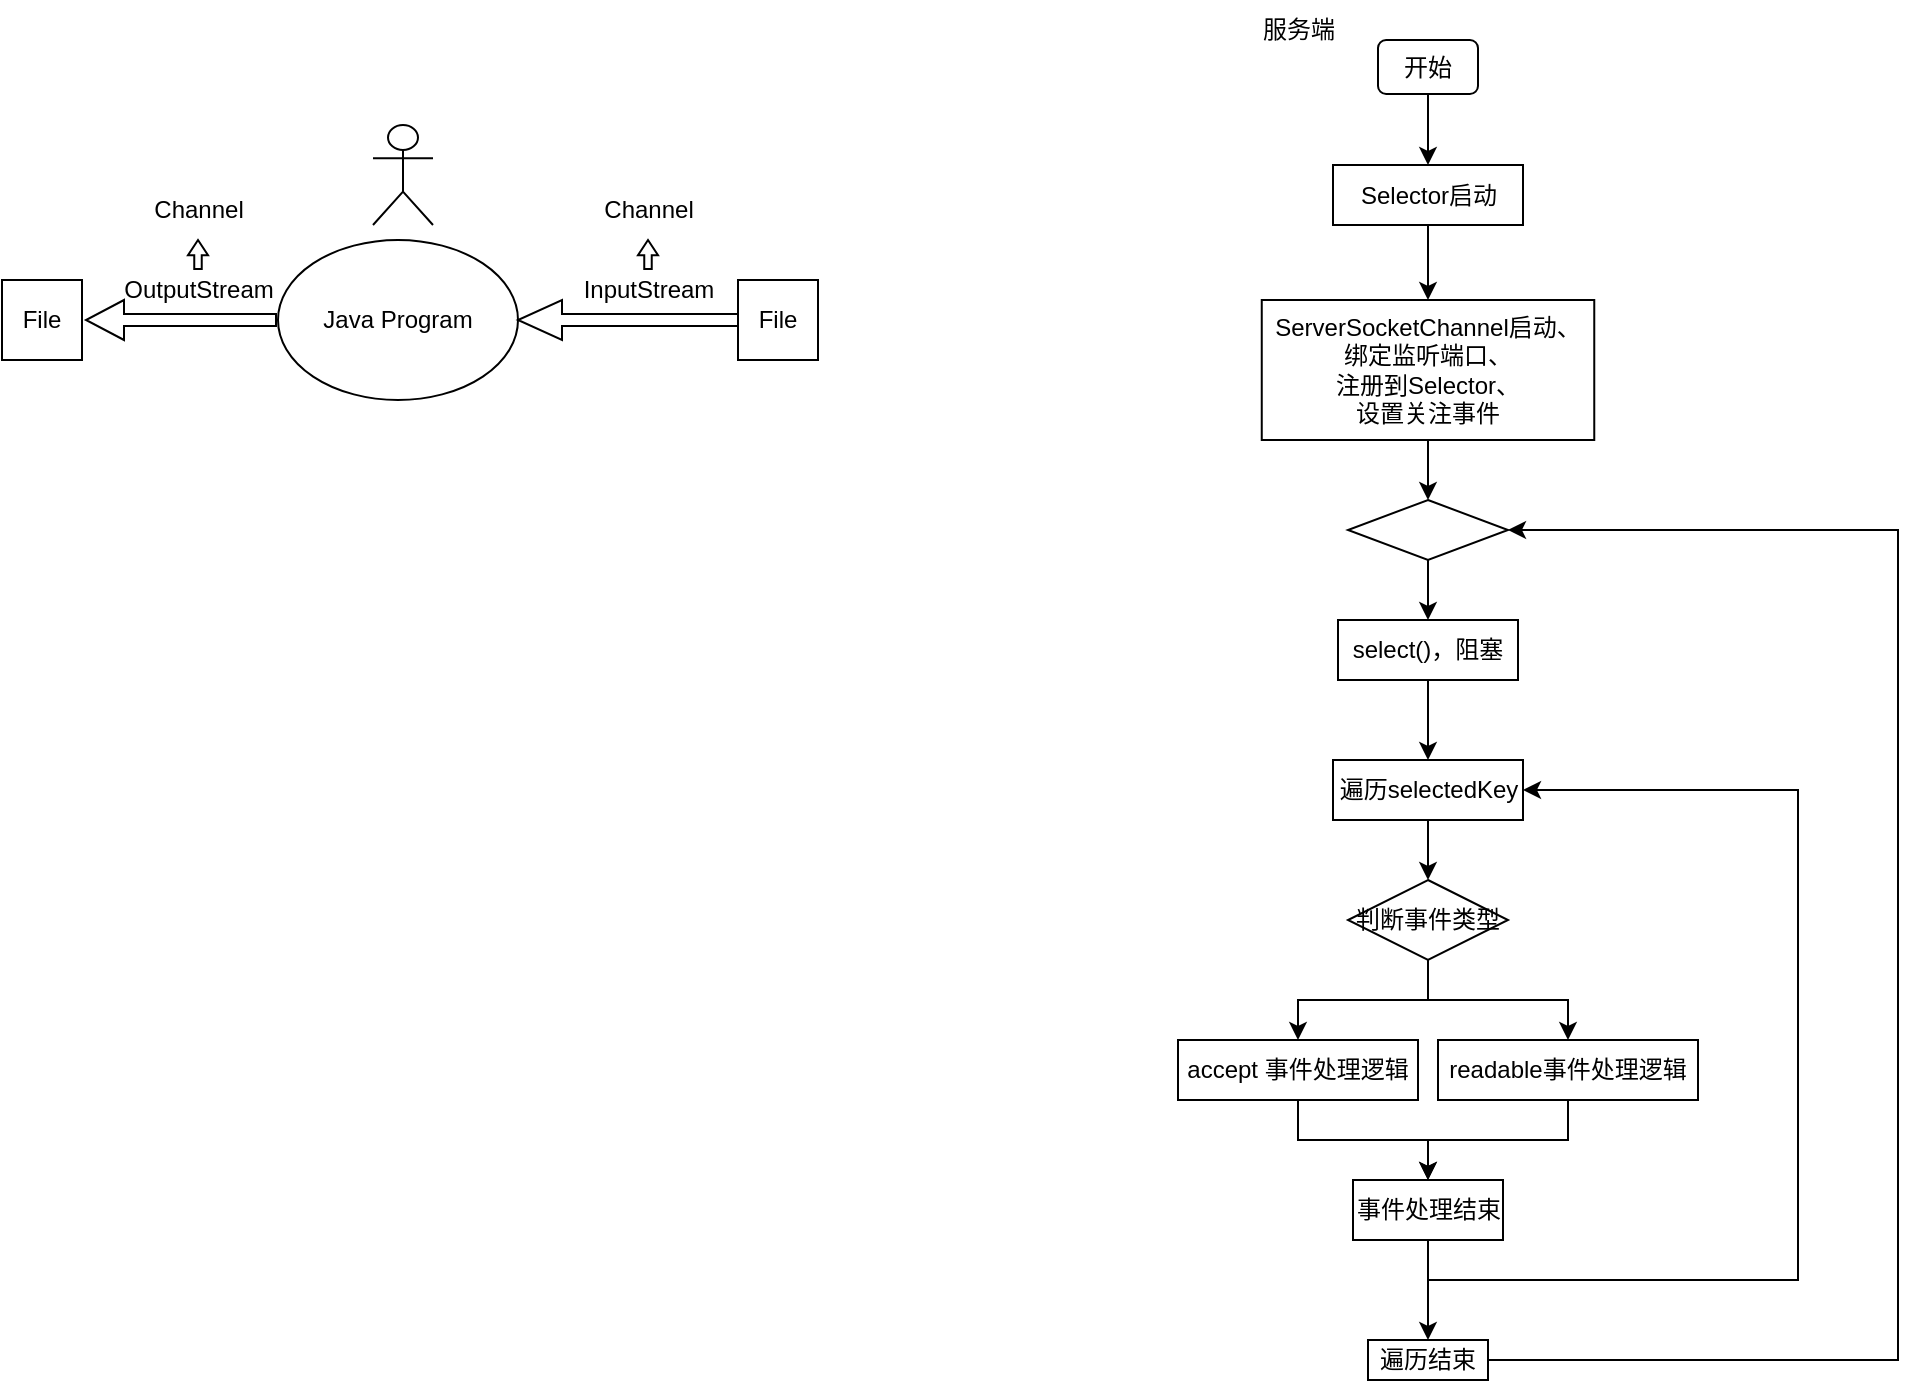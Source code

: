 <mxfile version="24.7.5">
  <diagram name="第 1 页" id="k_L87vpVJMxWFClD1Jou">
    <mxGraphModel dx="1843" dy="746" grid="1" gridSize="10" guides="1" tooltips="1" connect="1" arrows="1" fold="1" page="1" pageScale="1" pageWidth="1654" pageHeight="2336" math="0" shadow="0">
      <root>
        <mxCell id="0" />
        <mxCell id="1" parent="0" />
        <mxCell id="2XFg3Gak4tkVolBtVetQ-1" value="Java Program" style="ellipse;whiteSpace=wrap;html=1;" parent="1" vertex="1">
          <mxGeometry x="270" y="230" width="120" height="80" as="geometry" />
        </mxCell>
        <mxCell id="2XFg3Gak4tkVolBtVetQ-3" value="File" style="whiteSpace=wrap;html=1;aspect=fixed;" parent="1" vertex="1">
          <mxGeometry x="500" y="250" width="40" height="40" as="geometry" />
        </mxCell>
        <mxCell id="2XFg3Gak4tkVolBtVetQ-6" value="" style="shape=singleArrow;direction=west;whiteSpace=wrap;html=1;" parent="1" vertex="1">
          <mxGeometry x="390" y="260" width="110" height="20" as="geometry" />
        </mxCell>
        <mxCell id="2XFg3Gak4tkVolBtVetQ-7" value="InputStream" style="text;html=1;align=center;verticalAlign=middle;resizable=0;points=[];autosize=1;strokeColor=none;fillColor=none;" parent="1" vertex="1">
          <mxGeometry x="410" y="240" width="90" height="30" as="geometry" />
        </mxCell>
        <mxCell id="2XFg3Gak4tkVolBtVetQ-8" value="File" style="whiteSpace=wrap;html=1;aspect=fixed;" parent="1" vertex="1">
          <mxGeometry x="132" y="250" width="40" height="40" as="geometry" />
        </mxCell>
        <mxCell id="2XFg3Gak4tkVolBtVetQ-9" value="OutputStream" style="text;html=1;align=center;verticalAlign=middle;resizable=0;points=[];autosize=1;strokeColor=none;fillColor=none;" parent="1" vertex="1">
          <mxGeometry x="180" y="240" width="100" height="30" as="geometry" />
        </mxCell>
        <mxCell id="2XFg3Gak4tkVolBtVetQ-10" value="" style="shape=singleArrow;direction=north;whiteSpace=wrap;html=1;rotation=-90;" parent="1" vertex="1">
          <mxGeometry x="211.5" y="222.5" width="20" height="95" as="geometry" />
        </mxCell>
        <mxCell id="2XFg3Gak4tkVolBtVetQ-13" value="" style="shape=umlActor;verticalLabelPosition=bottom;verticalAlign=top;html=1;" parent="1" vertex="1">
          <mxGeometry x="317.5" y="172.5" width="30" height="50" as="geometry" />
        </mxCell>
        <mxCell id="2EYVOyrGGRu7xW8oFNlG-1" value="" style="shape=singleArrow;direction=north;whiteSpace=wrap;html=1;arrowWidth=0.374;arrowSize=0.523;" parent="1" vertex="1">
          <mxGeometry x="450" y="230" width="10" height="14.5" as="geometry" />
        </mxCell>
        <mxCell id="2EYVOyrGGRu7xW8oFNlG-2" value="" style="shape=singleArrow;direction=north;whiteSpace=wrap;html=1;arrowWidth=0.374;arrowSize=0.523;" parent="1" vertex="1">
          <mxGeometry x="225" y="230" width="10" height="14.5" as="geometry" />
        </mxCell>
        <mxCell id="2EYVOyrGGRu7xW8oFNlG-3" value="Channel" style="text;html=1;align=center;verticalAlign=middle;resizable=0;points=[];autosize=1;strokeColor=none;fillColor=none;" parent="1" vertex="1">
          <mxGeometry x="195" y="200" width="70" height="30" as="geometry" />
        </mxCell>
        <mxCell id="2EYVOyrGGRu7xW8oFNlG-4" value="Channel" style="text;html=1;align=center;verticalAlign=middle;resizable=0;points=[];autosize=1;strokeColor=none;fillColor=none;" parent="1" vertex="1">
          <mxGeometry x="420" y="200" width="70" height="30" as="geometry" />
        </mxCell>
        <mxCell id="TCFafkOZMmIL3am7oXdM-23" value="" style="group" vertex="1" connectable="0" parent="1">
          <mxGeometry x="720" y="110" width="360" height="690" as="geometry" />
        </mxCell>
        <mxCell id="2EYVOyrGGRu7xW8oFNlG-6" value="服务端" style="text;html=1;align=center;verticalAlign=middle;resizable=0;points=[];autosize=1;strokeColor=none;fillColor=none;" parent="TCFafkOZMmIL3am7oXdM-23" vertex="1">
          <mxGeometry x="30" width="60" height="30" as="geometry" />
        </mxCell>
        <mxCell id="TCFafkOZMmIL3am7oXdM-2" style="edgeStyle=orthogonalEdgeStyle;rounded=0;orthogonalLoop=1;jettySize=auto;html=1;exitX=0.5;exitY=1;exitDx=0;exitDy=0;entryX=0.5;entryY=0;entryDx=0;entryDy=0;" edge="1" parent="TCFafkOZMmIL3am7oXdM-23" source="2EYVOyrGGRu7xW8oFNlG-7" target="2EYVOyrGGRu7xW8oFNlG-8">
          <mxGeometry relative="1" as="geometry" />
        </mxCell>
        <mxCell id="2EYVOyrGGRu7xW8oFNlG-7" value="开始" style="rounded=1;whiteSpace=wrap;html=1;" parent="TCFafkOZMmIL3am7oXdM-23" vertex="1">
          <mxGeometry x="100" y="20" width="50" height="27" as="geometry" />
        </mxCell>
        <mxCell id="TCFafkOZMmIL3am7oXdM-3" style="edgeStyle=orthogonalEdgeStyle;rounded=0;orthogonalLoop=1;jettySize=auto;html=1;exitX=0.5;exitY=1;exitDx=0;exitDy=0;entryX=0.5;entryY=0;entryDx=0;entryDy=0;" edge="1" parent="TCFafkOZMmIL3am7oXdM-23" source="2EYVOyrGGRu7xW8oFNlG-8" target="TCFafkOZMmIL3am7oXdM-1">
          <mxGeometry relative="1" as="geometry" />
        </mxCell>
        <mxCell id="2EYVOyrGGRu7xW8oFNlG-8" value="Selector启动" style="rounded=0;whiteSpace=wrap;html=1;" parent="TCFafkOZMmIL3am7oXdM-23" vertex="1">
          <mxGeometry x="77.5" y="82.5" width="95" height="30" as="geometry" />
        </mxCell>
        <mxCell id="TCFafkOZMmIL3am7oXdM-7" style="edgeStyle=orthogonalEdgeStyle;rounded=0;orthogonalLoop=1;jettySize=auto;html=1;exitX=0.5;exitY=1;exitDx=0;exitDy=0;entryX=0.5;entryY=0;entryDx=0;entryDy=0;" edge="1" parent="TCFafkOZMmIL3am7oXdM-23" source="TCFafkOZMmIL3am7oXdM-1" target="TCFafkOZMmIL3am7oXdM-4">
          <mxGeometry relative="1" as="geometry" />
        </mxCell>
        <mxCell id="TCFafkOZMmIL3am7oXdM-1" value="ServerSocketChannel启动、&lt;div&gt;绑定监听端口、&lt;/div&gt;&lt;div&gt;注册到Selector、&lt;/div&gt;&lt;div&gt;设置关注事件&lt;/div&gt;" style="rounded=0;whiteSpace=wrap;html=1;" vertex="1" parent="TCFafkOZMmIL3am7oXdM-23">
          <mxGeometry x="41.88" y="150" width="166.25" height="70" as="geometry" />
        </mxCell>
        <mxCell id="TCFafkOZMmIL3am7oXdM-6" style="edgeStyle=orthogonalEdgeStyle;rounded=0;orthogonalLoop=1;jettySize=auto;html=1;exitX=0.5;exitY=1;exitDx=0;exitDy=0;entryX=0.5;entryY=0;entryDx=0;entryDy=0;" edge="1" parent="TCFafkOZMmIL3am7oXdM-23" source="TCFafkOZMmIL3am7oXdM-4" target="TCFafkOZMmIL3am7oXdM-5">
          <mxGeometry relative="1" as="geometry" />
        </mxCell>
        <mxCell id="TCFafkOZMmIL3am7oXdM-4" value="" style="rhombus;whiteSpace=wrap;html=1;" vertex="1" parent="TCFafkOZMmIL3am7oXdM-23">
          <mxGeometry x="85" y="250" width="80" height="30" as="geometry" />
        </mxCell>
        <mxCell id="TCFafkOZMmIL3am7oXdM-9" style="edgeStyle=orthogonalEdgeStyle;rounded=0;orthogonalLoop=1;jettySize=auto;html=1;exitX=0.5;exitY=1;exitDx=0;exitDy=0;entryX=0.5;entryY=0;entryDx=0;entryDy=0;" edge="1" parent="TCFafkOZMmIL3am7oXdM-23" source="TCFafkOZMmIL3am7oXdM-5" target="TCFafkOZMmIL3am7oXdM-8">
          <mxGeometry relative="1" as="geometry" />
        </mxCell>
        <mxCell id="TCFafkOZMmIL3am7oXdM-5" value="select()，阻塞" style="rounded=0;whiteSpace=wrap;html=1;" vertex="1" parent="TCFafkOZMmIL3am7oXdM-23">
          <mxGeometry x="80" y="310" width="90" height="30" as="geometry" />
        </mxCell>
        <mxCell id="TCFafkOZMmIL3am7oXdM-11" style="edgeStyle=orthogonalEdgeStyle;rounded=0;orthogonalLoop=1;jettySize=auto;html=1;exitX=0.5;exitY=1;exitDx=0;exitDy=0;entryX=0.5;entryY=0;entryDx=0;entryDy=0;" edge="1" parent="TCFafkOZMmIL3am7oXdM-23" source="TCFafkOZMmIL3am7oXdM-8" target="TCFafkOZMmIL3am7oXdM-10">
          <mxGeometry relative="1" as="geometry" />
        </mxCell>
        <mxCell id="TCFafkOZMmIL3am7oXdM-8" value="遍历selectedKey" style="rounded=0;whiteSpace=wrap;html=1;" vertex="1" parent="TCFafkOZMmIL3am7oXdM-23">
          <mxGeometry x="77.5" y="380" width="95" height="30" as="geometry" />
        </mxCell>
        <mxCell id="TCFafkOZMmIL3am7oXdM-14" style="edgeStyle=orthogonalEdgeStyle;rounded=0;orthogonalLoop=1;jettySize=auto;html=1;exitX=0.5;exitY=1;exitDx=0;exitDy=0;entryX=0.5;entryY=0;entryDx=0;entryDy=0;" edge="1" parent="TCFafkOZMmIL3am7oXdM-23" source="TCFafkOZMmIL3am7oXdM-10" target="TCFafkOZMmIL3am7oXdM-13">
          <mxGeometry relative="1" as="geometry" />
        </mxCell>
        <mxCell id="TCFafkOZMmIL3am7oXdM-15" style="edgeStyle=orthogonalEdgeStyle;rounded=0;orthogonalLoop=1;jettySize=auto;html=1;exitX=0.5;exitY=1;exitDx=0;exitDy=0;entryX=0.5;entryY=0;entryDx=0;entryDy=0;" edge="1" parent="TCFafkOZMmIL3am7oXdM-23" source="TCFafkOZMmIL3am7oXdM-10" target="TCFafkOZMmIL3am7oXdM-12">
          <mxGeometry relative="1" as="geometry" />
        </mxCell>
        <mxCell id="TCFafkOZMmIL3am7oXdM-10" value="判断事件类型" style="rhombus;whiteSpace=wrap;html=1;" vertex="1" parent="TCFafkOZMmIL3am7oXdM-23">
          <mxGeometry x="85" y="440" width="80" height="40" as="geometry" />
        </mxCell>
        <mxCell id="TCFafkOZMmIL3am7oXdM-16" style="edgeStyle=orthogonalEdgeStyle;rounded=0;orthogonalLoop=1;jettySize=auto;html=1;exitX=0.5;exitY=1;exitDx=0;exitDy=0;entryX=0.5;entryY=0;entryDx=0;entryDy=0;" edge="1" parent="TCFafkOZMmIL3am7oXdM-23" source="TCFafkOZMmIL3am7oXdM-12" target="TCFafkOZMmIL3am7oXdM-17">
          <mxGeometry relative="1" as="geometry">
            <mxPoint x="120" y="590" as="targetPoint" />
          </mxGeometry>
        </mxCell>
        <mxCell id="TCFafkOZMmIL3am7oXdM-12" value="accept 事件处理逻辑" style="rounded=0;whiteSpace=wrap;html=1;" vertex="1" parent="TCFafkOZMmIL3am7oXdM-23">
          <mxGeometry y="520" width="120" height="30" as="geometry" />
        </mxCell>
        <mxCell id="TCFafkOZMmIL3am7oXdM-18" style="edgeStyle=orthogonalEdgeStyle;rounded=0;orthogonalLoop=1;jettySize=auto;html=1;exitX=0.5;exitY=1;exitDx=0;exitDy=0;entryX=0.5;entryY=0;entryDx=0;entryDy=0;" edge="1" parent="TCFafkOZMmIL3am7oXdM-23" source="TCFafkOZMmIL3am7oXdM-13" target="TCFafkOZMmIL3am7oXdM-17">
          <mxGeometry relative="1" as="geometry" />
        </mxCell>
        <mxCell id="TCFafkOZMmIL3am7oXdM-13" value="readable事件处理逻辑" style="rounded=0;whiteSpace=wrap;html=1;" vertex="1" parent="TCFafkOZMmIL3am7oXdM-23">
          <mxGeometry x="130" y="520" width="130" height="30" as="geometry" />
        </mxCell>
        <mxCell id="TCFafkOZMmIL3am7oXdM-19" style="edgeStyle=orthogonalEdgeStyle;rounded=0;orthogonalLoop=1;jettySize=auto;html=1;exitX=0.5;exitY=1;exitDx=0;exitDy=0;entryX=1;entryY=0.5;entryDx=0;entryDy=0;" edge="1" parent="TCFafkOZMmIL3am7oXdM-23" source="TCFafkOZMmIL3am7oXdM-17" target="TCFafkOZMmIL3am7oXdM-8">
          <mxGeometry relative="1" as="geometry">
            <Array as="points">
              <mxPoint x="125" y="640" />
              <mxPoint x="310" y="640" />
              <mxPoint x="310" y="395" />
            </Array>
          </mxGeometry>
        </mxCell>
        <mxCell id="TCFafkOZMmIL3am7oXdM-21" style="edgeStyle=orthogonalEdgeStyle;rounded=0;orthogonalLoop=1;jettySize=auto;html=1;exitX=0.5;exitY=1;exitDx=0;exitDy=0;entryX=0.5;entryY=0;entryDx=0;entryDy=0;" edge="1" parent="TCFafkOZMmIL3am7oXdM-23" source="TCFafkOZMmIL3am7oXdM-17" target="TCFafkOZMmIL3am7oXdM-20">
          <mxGeometry relative="1" as="geometry" />
        </mxCell>
        <mxCell id="TCFafkOZMmIL3am7oXdM-17" value="事件处理结束" style="rounded=0;whiteSpace=wrap;html=1;" vertex="1" parent="TCFafkOZMmIL3am7oXdM-23">
          <mxGeometry x="87.5" y="590" width="75" height="30" as="geometry" />
        </mxCell>
        <mxCell id="TCFafkOZMmIL3am7oXdM-22" style="edgeStyle=orthogonalEdgeStyle;rounded=0;orthogonalLoop=1;jettySize=auto;html=1;exitX=1;exitY=0.5;exitDx=0;exitDy=0;entryX=1;entryY=0.5;entryDx=0;entryDy=0;" edge="1" parent="TCFafkOZMmIL3am7oXdM-23" source="TCFafkOZMmIL3am7oXdM-20" target="TCFafkOZMmIL3am7oXdM-4">
          <mxGeometry relative="1" as="geometry">
            <Array as="points">
              <mxPoint x="360" y="680" />
              <mxPoint x="360" y="265" />
            </Array>
          </mxGeometry>
        </mxCell>
        <mxCell id="TCFafkOZMmIL3am7oXdM-20" value="遍历结束" style="rounded=0;whiteSpace=wrap;html=1;" vertex="1" parent="TCFafkOZMmIL3am7oXdM-23">
          <mxGeometry x="95" y="670" width="60" height="20" as="geometry" />
        </mxCell>
      </root>
    </mxGraphModel>
  </diagram>
</mxfile>

